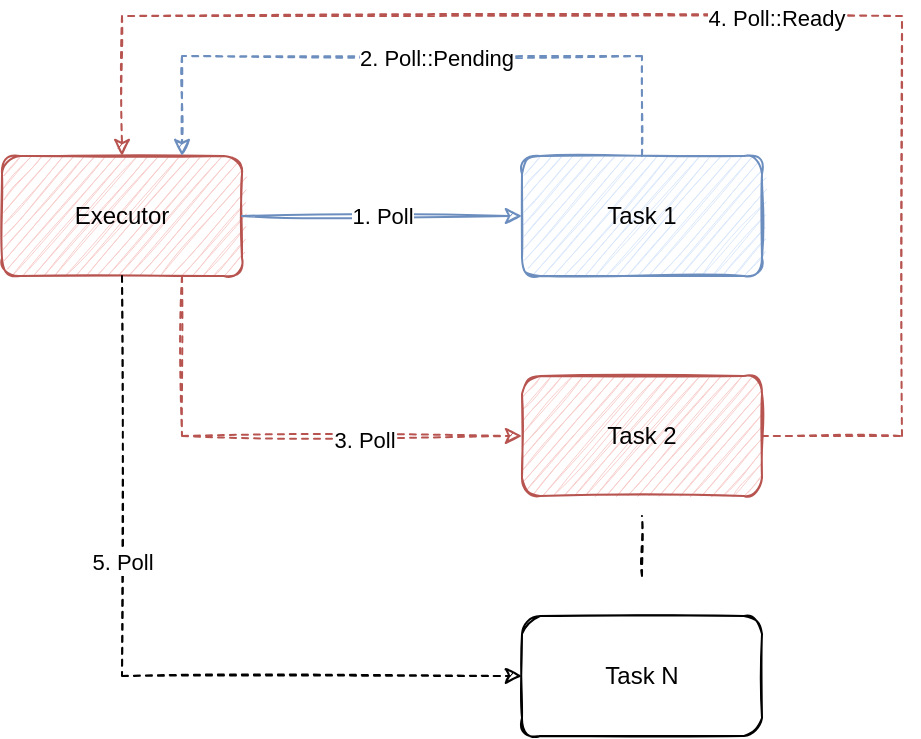 <mxfile version="15.9.4" type="device"><diagram id="6eJnfHJiGOpK0Luz4X_S" name="Page-1"><mxGraphModel dx="946" dy="587" grid="1" gridSize="10" guides="1" tooltips="1" connect="1" arrows="1" fold="1" page="1" pageScale="1" pageWidth="850" pageHeight="1100" math="0" shadow="0"><root><mxCell id="0"/><mxCell id="1" parent="0"/><mxCell id="NtsH5eBTXW_fiCwLxn0I-4" value="Executor" style="rounded=1;whiteSpace=wrap;html=1;sketch=1;fillColor=#f8cecc;strokeColor=#b85450;" vertex="1" parent="1"><mxGeometry x="160" y="160" width="120" height="60" as="geometry"/></mxCell><mxCell id="NtsH5eBTXW_fiCwLxn0I-5" value="Task 1" style="rounded=1;whiteSpace=wrap;html=1;sketch=1;fillColor=#dae8fc;strokeColor=#6c8ebf;" vertex="1" parent="1"><mxGeometry x="420" y="160" width="120" height="60" as="geometry"/></mxCell><mxCell id="NtsH5eBTXW_fiCwLxn0I-6" value="" style="endArrow=classic;html=1;rounded=0;sketch=1;fillColor=#dae8fc;strokeColor=#6c8ebf;" edge="1" parent="1" source="NtsH5eBTXW_fiCwLxn0I-4" target="NtsH5eBTXW_fiCwLxn0I-5"><mxGeometry relative="1" as="geometry"><mxPoint x="370" y="310" as="sourcePoint"/><mxPoint x="470" y="310" as="targetPoint"/></mxGeometry></mxCell><mxCell id="NtsH5eBTXW_fiCwLxn0I-7" value="1. Poll" style="edgeLabel;resizable=0;html=1;align=center;verticalAlign=middle;sketch=1;" connectable="0" vertex="1" parent="NtsH5eBTXW_fiCwLxn0I-6"><mxGeometry relative="1" as="geometry"/></mxCell><mxCell id="NtsH5eBTXW_fiCwLxn0I-8" value="Task 2" style="rounded=1;whiteSpace=wrap;html=1;sketch=1;fillColor=#f8cecc;strokeColor=#b85450;" vertex="1" parent="1"><mxGeometry x="420" y="270" width="120" height="60" as="geometry"/></mxCell><mxCell id="NtsH5eBTXW_fiCwLxn0I-24" value="Task N" style="rounded=1;whiteSpace=wrap;html=1;sketch=1;" vertex="1" parent="1"><mxGeometry x="420" y="390" width="120" height="60" as="geometry"/></mxCell><mxCell id="NtsH5eBTXW_fiCwLxn0I-26" value="" style="endArrow=none;dashed=1;html=1;rounded=0;sketch=1;" edge="1" parent="1"><mxGeometry width="50" height="50" relative="1" as="geometry"><mxPoint x="480" y="370" as="sourcePoint"/><mxPoint x="480" y="340" as="targetPoint"/></mxGeometry></mxCell><mxCell id="NtsH5eBTXW_fiCwLxn0I-33" value="" style="edgeStyle=segmentEdgeStyle;endArrow=classic;html=1;rounded=0;dashed=1;sketch=1;fillColor=#f8cecc;strokeColor=#b85450;" edge="1" parent="1" source="NtsH5eBTXW_fiCwLxn0I-8" target="NtsH5eBTXW_fiCwLxn0I-4"><mxGeometry width="50" height="50" relative="1" as="geometry"><mxPoint x="400" y="300" as="sourcePoint"/><mxPoint x="450" y="250" as="targetPoint"/><Array as="points"><mxPoint x="610" y="300"/><mxPoint x="610" y="90"/><mxPoint x="220" y="90"/></Array></mxGeometry></mxCell><mxCell id="NtsH5eBTXW_fiCwLxn0I-34" value="4. Poll::Ready" style="edgeLabel;html=1;align=center;verticalAlign=middle;resizable=0;points=[];" vertex="1" connectable="0" parent="NtsH5eBTXW_fiCwLxn0I-33"><mxGeometry x="-0.071" y="1" relative="1" as="geometry"><mxPoint as="offset"/></mxGeometry></mxCell><mxCell id="NtsH5eBTXW_fiCwLxn0I-35" value="" style="edgeStyle=segmentEdgeStyle;endArrow=classic;html=1;rounded=0;dashed=1;sketch=1;fillColor=#dae8fc;strokeColor=#6c8ebf;" edge="1" parent="1" source="NtsH5eBTXW_fiCwLxn0I-5" target="NtsH5eBTXW_fiCwLxn0I-4"><mxGeometry width="50" height="50" relative="1" as="geometry"><mxPoint x="550" y="310" as="sourcePoint"/><mxPoint x="230" y="170" as="targetPoint"/><Array as="points"><mxPoint x="480" y="110"/><mxPoint x="250" y="110"/></Array></mxGeometry></mxCell><mxCell id="NtsH5eBTXW_fiCwLxn0I-36" value="2. Poll::Pending" style="edgeLabel;html=1;align=center;verticalAlign=middle;resizable=0;points=[];" vertex="1" connectable="0" parent="NtsH5eBTXW_fiCwLxn0I-35"><mxGeometry x="-0.071" y="1" relative="1" as="geometry"><mxPoint as="offset"/></mxGeometry></mxCell><mxCell id="NtsH5eBTXW_fiCwLxn0I-38" value="" style="edgeStyle=segmentEdgeStyle;endArrow=classic;html=1;rounded=0;dashed=1;sketch=1;" edge="1" parent="1" source="NtsH5eBTXW_fiCwLxn0I-4" target="NtsH5eBTXW_fiCwLxn0I-24"><mxGeometry width="50" height="50" relative="1" as="geometry"><mxPoint x="150" y="370" as="sourcePoint"/><mxPoint x="200" y="320" as="targetPoint"/><Array as="points"><mxPoint x="220" y="420"/></Array></mxGeometry></mxCell><mxCell id="NtsH5eBTXW_fiCwLxn0I-39" value="5. Poll" style="edgeLabel;html=1;align=center;verticalAlign=middle;resizable=0;points=[];" vertex="1" connectable="0" parent="NtsH5eBTXW_fiCwLxn0I-38"><mxGeometry x="-0.285" relative="1" as="geometry"><mxPoint as="offset"/></mxGeometry></mxCell><mxCell id="NtsH5eBTXW_fiCwLxn0I-40" value="" style="edgeStyle=segmentEdgeStyle;endArrow=classic;html=1;rounded=0;dashed=1;sketch=1;fillColor=#f8cecc;strokeColor=#b85450;" edge="1" parent="1" source="NtsH5eBTXW_fiCwLxn0I-4" target="NtsH5eBTXW_fiCwLxn0I-8"><mxGeometry width="50" height="50" relative="1" as="geometry"><mxPoint x="400" y="300" as="sourcePoint"/><mxPoint x="450" y="250" as="targetPoint"/><Array as="points"><mxPoint x="250" y="300"/></Array></mxGeometry></mxCell><mxCell id="NtsH5eBTXW_fiCwLxn0I-41" value="3. Poll" style="edgeLabel;html=1;align=center;verticalAlign=middle;resizable=0;points=[];" vertex="1" connectable="0" parent="NtsH5eBTXW_fiCwLxn0I-40"><mxGeometry x="0.368" y="-2" relative="1" as="geometry"><mxPoint as="offset"/></mxGeometry></mxCell></root></mxGraphModel></diagram></mxfile>